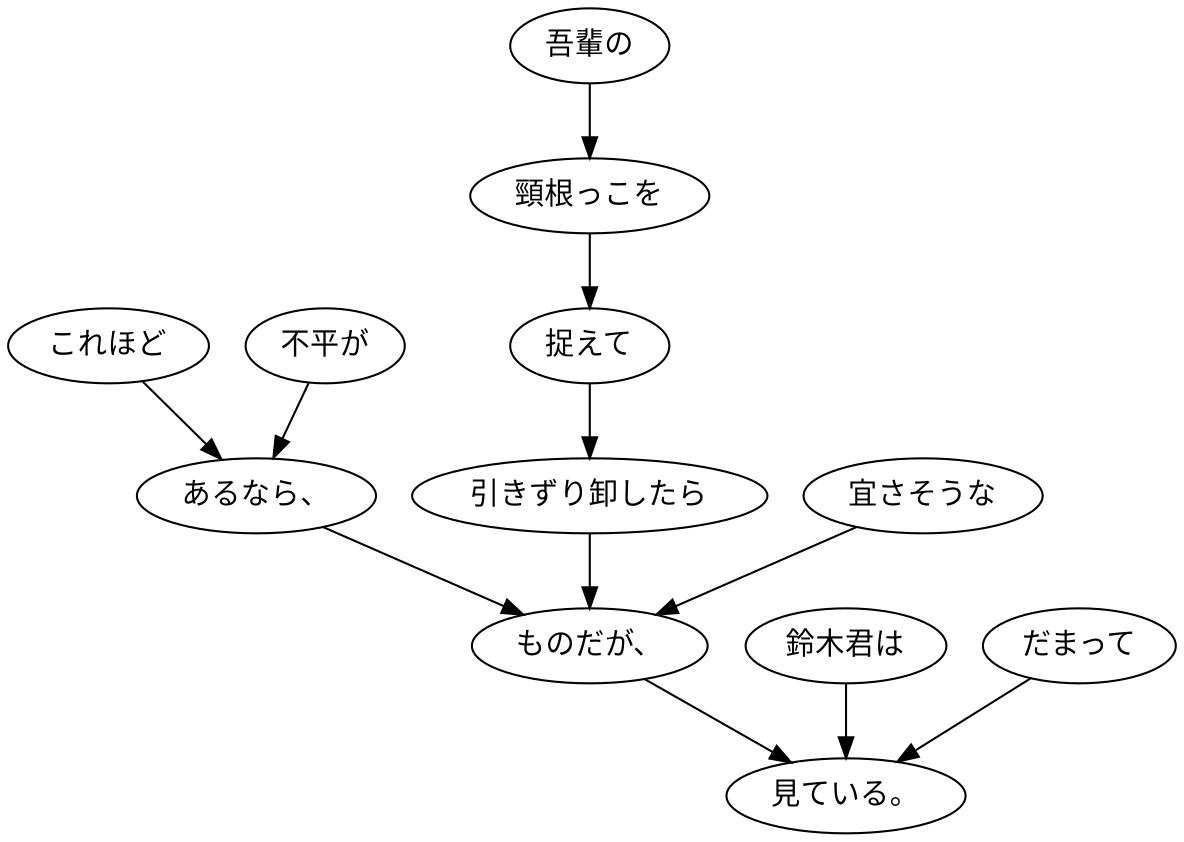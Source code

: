 digraph graph2293 {
	node0 [label="これほど"];
	node1 [label="不平が"];
	node2 [label="あるなら、"];
	node3 [label="吾輩の"];
	node4 [label="頸根っこを"];
	node5 [label="捉えて"];
	node6 [label="引きずり卸したら"];
	node7 [label="宜さそうな"];
	node8 [label="ものだが、"];
	node9 [label="鈴木君は"];
	node10 [label="だまって"];
	node11 [label="見ている。"];
	node0 -> node2;
	node1 -> node2;
	node2 -> node8;
	node3 -> node4;
	node4 -> node5;
	node5 -> node6;
	node6 -> node8;
	node7 -> node8;
	node8 -> node11;
	node9 -> node11;
	node10 -> node11;
}
